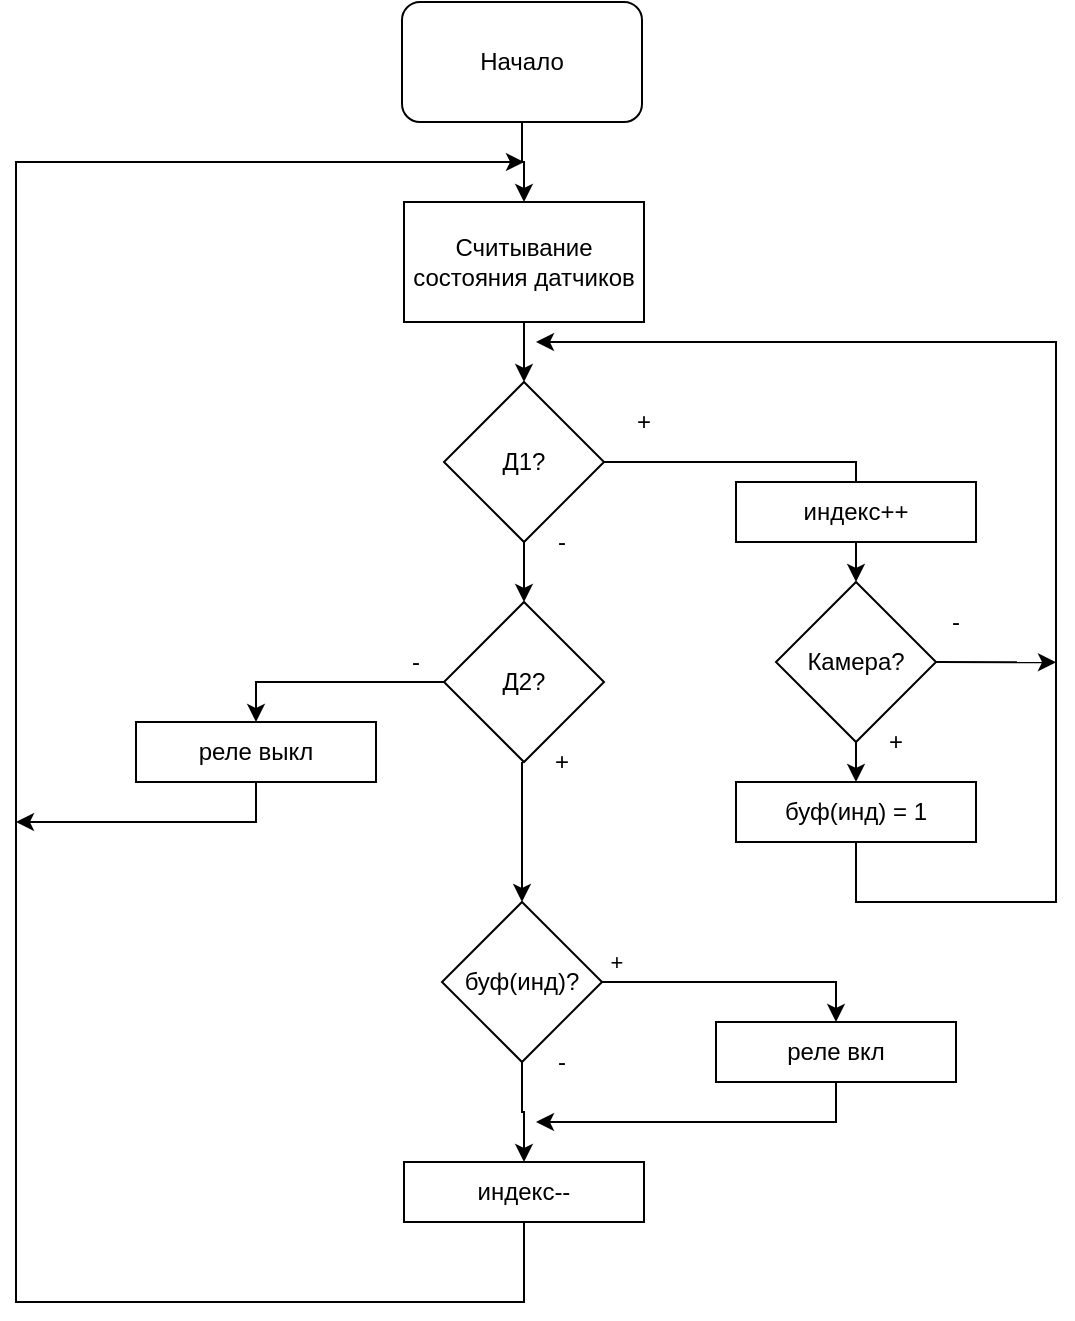 <mxfile version="14.9.8" type="device"><diagram id="KzwkiUMQaJg8Z8EOSkD-" name="Page-1"><mxGraphModel dx="1249" dy="724" grid="1" gridSize="10" guides="1" tooltips="1" connect="1" arrows="1" fold="1" page="1" pageScale="1" pageWidth="827" pageHeight="1169" math="0" shadow="0"><root><mxCell id="0"/><mxCell id="1" parent="0"/><mxCell id="kPNPrlqpe5h0Swp-P7Z2-30" style="edgeStyle=none;rounded=0;orthogonalLoop=1;jettySize=auto;html=1;exitX=0.5;exitY=1;exitDx=0;exitDy=0;entryX=0.5;entryY=0;entryDx=0;entryDy=0;" edge="1" parent="1" source="kPNPrlqpe5h0Swp-P7Z2-1" target="kPNPrlqpe5h0Swp-P7Z2-2"><mxGeometry relative="1" as="geometry"/></mxCell><mxCell id="kPNPrlqpe5h0Swp-P7Z2-1" value="Считывание состояния датчиков" style="rounded=0;whiteSpace=wrap;html=1;" vertex="1" parent="1"><mxGeometry x="354" y="170" width="120" height="60" as="geometry"/></mxCell><mxCell id="kPNPrlqpe5h0Swp-P7Z2-21" style="edgeStyle=none;rounded=0;orthogonalLoop=1;jettySize=auto;html=1;exitX=1;exitY=0.5;exitDx=0;exitDy=0;entryX=0.5;entryY=0;entryDx=0;entryDy=0;" edge="1" parent="1" source="kPNPrlqpe5h0Swp-P7Z2-2" target="kPNPrlqpe5h0Swp-P7Z2-7"><mxGeometry relative="1" as="geometry"><Array as="points"><mxPoint x="580" y="300"/></Array></mxGeometry></mxCell><mxCell id="kPNPrlqpe5h0Swp-P7Z2-43" style="edgeStyle=none;rounded=0;orthogonalLoop=1;jettySize=auto;html=1;exitX=0.5;exitY=1;exitDx=0;exitDy=0;" edge="1" parent="1" source="kPNPrlqpe5h0Swp-P7Z2-2" target="kPNPrlqpe5h0Swp-P7Z2-5"><mxGeometry relative="1" as="geometry"/></mxCell><mxCell id="kPNPrlqpe5h0Swp-P7Z2-2" value="Д1?" style="rhombus;whiteSpace=wrap;html=1;" vertex="1" parent="1"><mxGeometry x="374" y="260" width="80" height="80" as="geometry"/></mxCell><mxCell id="kPNPrlqpe5h0Swp-P7Z2-18" style="edgeStyle=orthogonalEdgeStyle;rounded=0;orthogonalLoop=1;jettySize=auto;html=1;exitX=0.5;exitY=1;exitDx=0;exitDy=0;entryX=0.5;entryY=0;entryDx=0;entryDy=0;" edge="1" parent="1" source="kPNPrlqpe5h0Swp-P7Z2-4" target="kPNPrlqpe5h0Swp-P7Z2-1"><mxGeometry relative="1" as="geometry"/></mxCell><mxCell id="kPNPrlqpe5h0Swp-P7Z2-4" value="Начало" style="rounded=1;whiteSpace=wrap;html=1;" vertex="1" parent="1"><mxGeometry x="353" y="70" width="120" height="60" as="geometry"/></mxCell><mxCell id="kPNPrlqpe5h0Swp-P7Z2-16" style="edgeStyle=orthogonalEdgeStyle;rounded=0;orthogonalLoop=1;jettySize=auto;html=1;exitX=0;exitY=0.5;exitDx=0;exitDy=0;entryX=0.5;entryY=0;entryDx=0;entryDy=0;" edge="1" parent="1" source="kPNPrlqpe5h0Swp-P7Z2-5" target="kPNPrlqpe5h0Swp-P7Z2-8"><mxGeometry relative="1" as="geometry"><mxPoint x="280" y="460" as="targetPoint"/></mxGeometry></mxCell><mxCell id="kPNPrlqpe5h0Swp-P7Z2-5" value="Д2?" style="rhombus;whiteSpace=wrap;html=1;" vertex="1" parent="1"><mxGeometry x="374" y="370" width="80" height="80" as="geometry"/></mxCell><mxCell id="kPNPrlqpe5h0Swp-P7Z2-12" style="edgeStyle=orthogonalEdgeStyle;rounded=0;orthogonalLoop=1;jettySize=auto;html=1;exitX=1;exitY=0.5;exitDx=0;exitDy=0;" edge="1" parent="1" source="kPNPrlqpe5h0Swp-P7Z2-6" target="kPNPrlqpe5h0Swp-P7Z2-10"><mxGeometry relative="1" as="geometry"><Array as="points"><mxPoint x="570" y="560"/></Array></mxGeometry></mxCell><mxCell id="kPNPrlqpe5h0Swp-P7Z2-13" value="+" style="edgeLabel;html=1;align=center;verticalAlign=middle;resizable=0;points=[];" vertex="1" connectable="0" parent="kPNPrlqpe5h0Swp-P7Z2-12"><mxGeometry x="-0.732" y="-1" relative="1" as="geometry"><mxPoint x="-12" y="-11" as="offset"/></mxGeometry></mxCell><mxCell id="kPNPrlqpe5h0Swp-P7Z2-14" style="edgeStyle=orthogonalEdgeStyle;rounded=0;orthogonalLoop=1;jettySize=auto;html=1;exitX=0.5;exitY=1;exitDx=0;exitDy=0;entryX=0.5;entryY=0;entryDx=0;entryDy=0;" edge="1" parent="1" source="kPNPrlqpe5h0Swp-P7Z2-6" target="kPNPrlqpe5h0Swp-P7Z2-9"><mxGeometry relative="1" as="geometry"/></mxCell><mxCell id="kPNPrlqpe5h0Swp-P7Z2-6" value="буф(инд)?" style="rhombus;whiteSpace=wrap;html=1;" vertex="1" parent="1"><mxGeometry x="373" y="520" width="80" height="80" as="geometry"/></mxCell><mxCell id="kPNPrlqpe5h0Swp-P7Z2-29" style="edgeStyle=none;rounded=0;orthogonalLoop=1;jettySize=auto;html=1;exitX=0.5;exitY=1;exitDx=0;exitDy=0;" edge="1" parent="1" source="kPNPrlqpe5h0Swp-P7Z2-7" target="kPNPrlqpe5h0Swp-P7Z2-28"><mxGeometry relative="1" as="geometry"/></mxCell><mxCell id="kPNPrlqpe5h0Swp-P7Z2-46" style="edgeStyle=none;rounded=0;orthogonalLoop=1;jettySize=auto;html=1;exitX=1;exitY=0.5;exitDx=0;exitDy=0;" edge="1" parent="1" source="kPNPrlqpe5h0Swp-P7Z2-7"><mxGeometry relative="1" as="geometry"><mxPoint x="680" y="400.138" as="targetPoint"/></mxGeometry></mxCell><mxCell id="kPNPrlqpe5h0Swp-P7Z2-7" value="Камера?" style="rhombus;whiteSpace=wrap;html=1;" vertex="1" parent="1"><mxGeometry x="540" y="360" width="80" height="80" as="geometry"/></mxCell><mxCell id="kPNPrlqpe5h0Swp-P7Z2-20" style="edgeStyle=none;rounded=0;orthogonalLoop=1;jettySize=auto;html=1;exitX=0.5;exitY=1;exitDx=0;exitDy=0;" edge="1" parent="1" source="kPNPrlqpe5h0Swp-P7Z2-8"><mxGeometry relative="1" as="geometry"><mxPoint x="160" y="480" as="targetPoint"/><Array as="points"><mxPoint x="280" y="480"/></Array></mxGeometry></mxCell><mxCell id="kPNPrlqpe5h0Swp-P7Z2-8" value="реле выкл" style="rounded=0;whiteSpace=wrap;html=1;" vertex="1" parent="1"><mxGeometry x="220" y="430" width="120" height="30" as="geometry"/></mxCell><mxCell id="kPNPrlqpe5h0Swp-P7Z2-17" style="rounded=0;orthogonalLoop=1;jettySize=auto;html=1;exitX=0.5;exitY=1;exitDx=0;exitDy=0;" edge="1" parent="1" source="kPNPrlqpe5h0Swp-P7Z2-9"><mxGeometry relative="1" as="geometry"><mxPoint x="414" y="150" as="targetPoint"/><mxPoint x="160" y="790" as="sourcePoint"/><Array as="points"><mxPoint x="414" y="720"/><mxPoint x="160" y="720"/><mxPoint x="160" y="150"/></Array></mxGeometry></mxCell><mxCell id="kPNPrlqpe5h0Swp-P7Z2-9" value="индекс--" style="rounded=0;whiteSpace=wrap;html=1;" vertex="1" parent="1"><mxGeometry x="354" y="650" width="120" height="30" as="geometry"/></mxCell><mxCell id="kPNPrlqpe5h0Swp-P7Z2-15" style="edgeStyle=orthogonalEdgeStyle;rounded=0;orthogonalLoop=1;jettySize=auto;html=1;exitX=0.5;exitY=1;exitDx=0;exitDy=0;" edge="1" parent="1" source="kPNPrlqpe5h0Swp-P7Z2-10"><mxGeometry relative="1" as="geometry"><mxPoint x="420" y="630" as="targetPoint"/><Array as="points"><mxPoint x="570" y="630"/><mxPoint x="420" y="630"/></Array></mxGeometry></mxCell><mxCell id="kPNPrlqpe5h0Swp-P7Z2-10" value="реле вкл" style="rounded=0;whiteSpace=wrap;html=1;" vertex="1" parent="1"><mxGeometry x="510" y="580" width="120" height="30" as="geometry"/></mxCell><mxCell id="kPNPrlqpe5h0Swp-P7Z2-25" value="индекс++" style="rounded=0;whiteSpace=wrap;html=1;" vertex="1" parent="1"><mxGeometry x="520" y="310" width="120" height="30" as="geometry"/></mxCell><mxCell id="kPNPrlqpe5h0Swp-P7Z2-45" style="edgeStyle=none;rounded=0;orthogonalLoop=1;jettySize=auto;html=1;" edge="1" parent="1" source="kPNPrlqpe5h0Swp-P7Z2-28"><mxGeometry relative="1" as="geometry"><mxPoint x="420" y="240" as="targetPoint"/><Array as="points"><mxPoint x="580" y="520"/><mxPoint x="680" y="520"/><mxPoint x="680" y="240"/></Array></mxGeometry></mxCell><mxCell id="kPNPrlqpe5h0Swp-P7Z2-28" value="буф(инд) = 1" style="rounded=0;whiteSpace=wrap;html=1;" vertex="1" parent="1"><mxGeometry x="520" y="460" width="120" height="30" as="geometry"/></mxCell><mxCell id="kPNPrlqpe5h0Swp-P7Z2-33" value="+" style="text;html=1;strokeColor=none;fillColor=none;align=center;verticalAlign=middle;whiteSpace=wrap;rounded=0;" vertex="1" parent="1"><mxGeometry x="580" y="430" width="40" height="20" as="geometry"/></mxCell><mxCell id="kPNPrlqpe5h0Swp-P7Z2-34" value="-" style="text;html=1;strokeColor=none;fillColor=none;align=center;verticalAlign=middle;whiteSpace=wrap;rounded=0;" vertex="1" parent="1"><mxGeometry x="610" y="370" width="40" height="20" as="geometry"/></mxCell><mxCell id="kPNPrlqpe5h0Swp-P7Z2-35" value="+" style="text;html=1;strokeColor=none;fillColor=none;align=center;verticalAlign=middle;whiteSpace=wrap;rounded=0;" vertex="1" parent="1"><mxGeometry x="454" y="270" width="40" height="20" as="geometry"/></mxCell><mxCell id="kPNPrlqpe5h0Swp-P7Z2-41" style="edgeStyle=none;rounded=0;orthogonalLoop=1;jettySize=auto;html=1;exitX=0;exitY=0.5;exitDx=0;exitDy=0;entryX=0.5;entryY=0;entryDx=0;entryDy=0;" edge="1" parent="1" source="kPNPrlqpe5h0Swp-P7Z2-36" target="kPNPrlqpe5h0Swp-P7Z2-6"><mxGeometry relative="1" as="geometry"/></mxCell><mxCell id="kPNPrlqpe5h0Swp-P7Z2-36" value="+" style="text;html=1;strokeColor=none;fillColor=none;align=center;verticalAlign=middle;whiteSpace=wrap;rounded=0;" vertex="1" parent="1"><mxGeometry x="413" y="440" width="40" height="20" as="geometry"/></mxCell><mxCell id="kPNPrlqpe5h0Swp-P7Z2-37" value="-" style="text;html=1;strokeColor=none;fillColor=none;align=center;verticalAlign=middle;whiteSpace=wrap;rounded=0;" vertex="1" parent="1"><mxGeometry x="413" y="330" width="40" height="20" as="geometry"/></mxCell><mxCell id="kPNPrlqpe5h0Swp-P7Z2-38" value="-" style="text;html=1;strokeColor=none;fillColor=none;align=center;verticalAlign=middle;whiteSpace=wrap;rounded=0;" vertex="1" parent="1"><mxGeometry x="340" y="390" width="40" height="20" as="geometry"/></mxCell><mxCell id="kPNPrlqpe5h0Swp-P7Z2-39" value="-" style="text;html=1;strokeColor=none;fillColor=none;align=center;verticalAlign=middle;whiteSpace=wrap;rounded=0;" vertex="1" parent="1"><mxGeometry x="413" y="590" width="40" height="20" as="geometry"/></mxCell></root></mxGraphModel></diagram></mxfile>